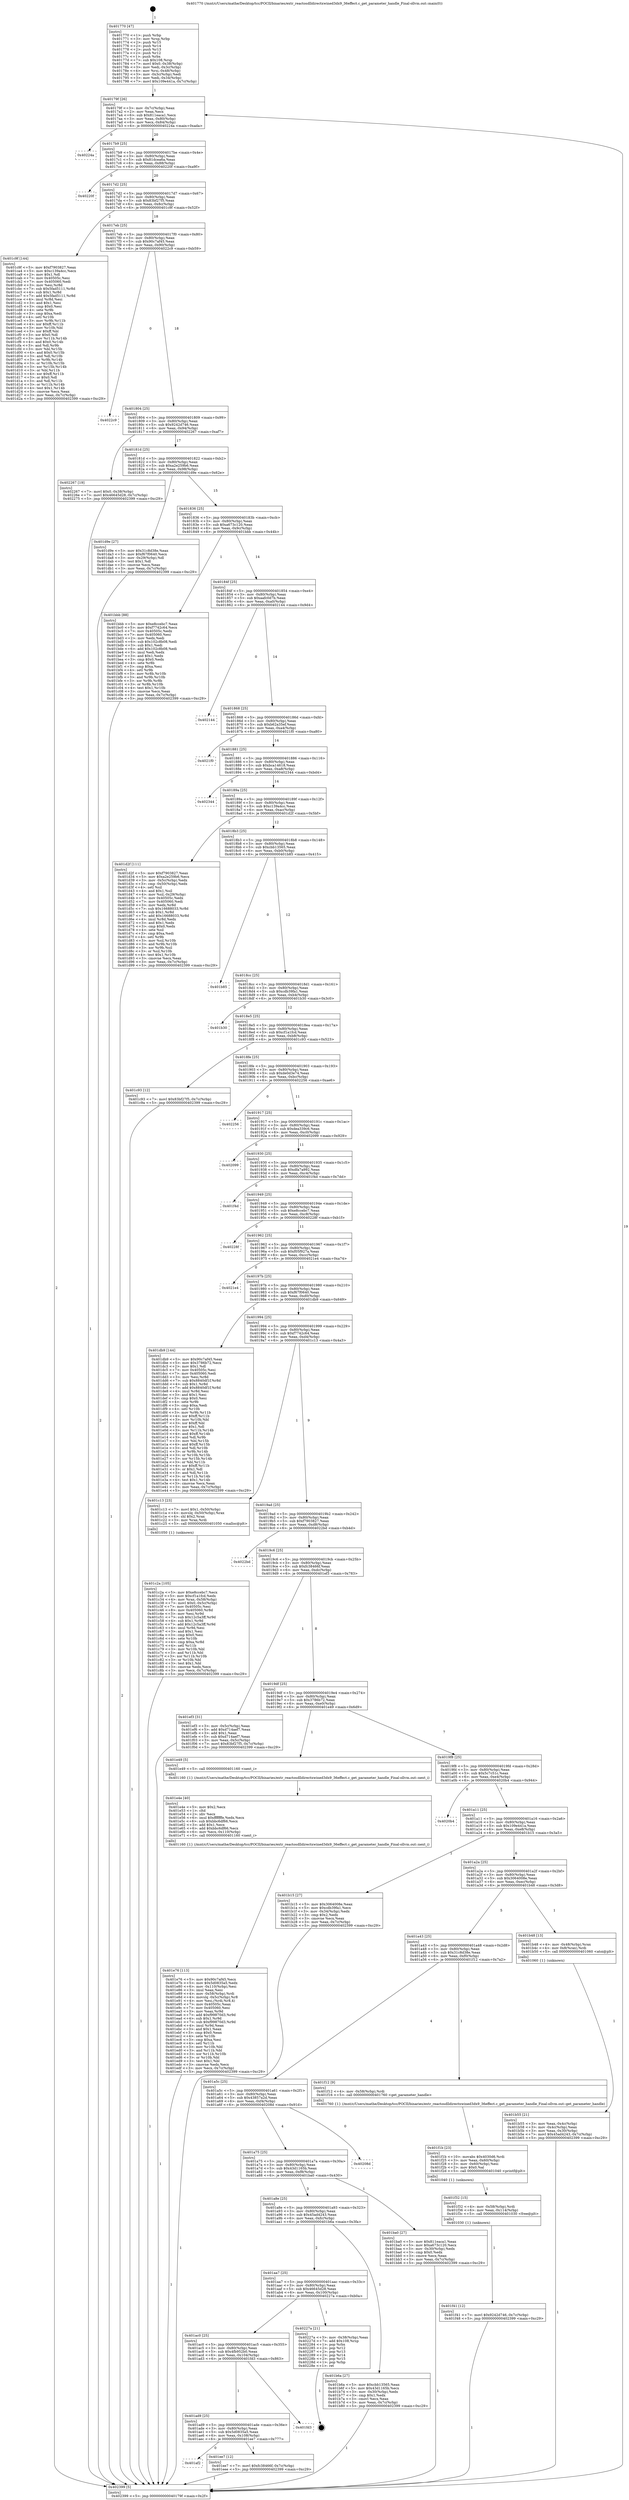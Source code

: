 digraph "0x401770" {
  label = "0x401770 (/mnt/c/Users/mathe/Desktop/tcc/POCII/binaries/extr_reactosdlldirectxwined3dx9_36effect.c_get_parameter_handle_Final-ollvm.out::main(0))"
  labelloc = "t"
  node[shape=record]

  Entry [label="",width=0.3,height=0.3,shape=circle,fillcolor=black,style=filled]
  "0x40179f" [label="{
     0x40179f [26]\l
     | [instrs]\l
     &nbsp;&nbsp;0x40179f \<+3\>: mov -0x7c(%rbp),%eax\l
     &nbsp;&nbsp;0x4017a2 \<+2\>: mov %eax,%ecx\l
     &nbsp;&nbsp;0x4017a4 \<+6\>: sub $0x811eaca1,%ecx\l
     &nbsp;&nbsp;0x4017aa \<+3\>: mov %eax,-0x80(%rbp)\l
     &nbsp;&nbsp;0x4017ad \<+6\>: mov %ecx,-0x84(%rbp)\l
     &nbsp;&nbsp;0x4017b3 \<+6\>: je 000000000040224a \<main+0xada\>\l
  }"]
  "0x40224a" [label="{
     0x40224a\l
  }", style=dashed]
  "0x4017b9" [label="{
     0x4017b9 [25]\l
     | [instrs]\l
     &nbsp;&nbsp;0x4017b9 \<+5\>: jmp 00000000004017be \<main+0x4e\>\l
     &nbsp;&nbsp;0x4017be \<+3\>: mov -0x80(%rbp),%eax\l
     &nbsp;&nbsp;0x4017c1 \<+5\>: sub $0x81dcea6a,%eax\l
     &nbsp;&nbsp;0x4017c6 \<+6\>: mov %eax,-0x88(%rbp)\l
     &nbsp;&nbsp;0x4017cc \<+6\>: je 000000000040220f \<main+0xa9f\>\l
  }"]
  Exit [label="",width=0.3,height=0.3,shape=circle,fillcolor=black,style=filled,peripheries=2]
  "0x40220f" [label="{
     0x40220f\l
  }", style=dashed]
  "0x4017d2" [label="{
     0x4017d2 [25]\l
     | [instrs]\l
     &nbsp;&nbsp;0x4017d2 \<+5\>: jmp 00000000004017d7 \<main+0x67\>\l
     &nbsp;&nbsp;0x4017d7 \<+3\>: mov -0x80(%rbp),%eax\l
     &nbsp;&nbsp;0x4017da \<+5\>: sub $0x83bf27f5,%eax\l
     &nbsp;&nbsp;0x4017df \<+6\>: mov %eax,-0x8c(%rbp)\l
     &nbsp;&nbsp;0x4017e5 \<+6\>: je 0000000000401c9f \<main+0x52f\>\l
  }"]
  "0x401f41" [label="{
     0x401f41 [12]\l
     | [instrs]\l
     &nbsp;&nbsp;0x401f41 \<+7\>: movl $0x9242d746,-0x7c(%rbp)\l
     &nbsp;&nbsp;0x401f48 \<+5\>: jmp 0000000000402399 \<main+0xc29\>\l
  }"]
  "0x401c9f" [label="{
     0x401c9f [144]\l
     | [instrs]\l
     &nbsp;&nbsp;0x401c9f \<+5\>: mov $0xf7903827,%eax\l
     &nbsp;&nbsp;0x401ca4 \<+5\>: mov $0xc139a4cc,%ecx\l
     &nbsp;&nbsp;0x401ca9 \<+2\>: mov $0x1,%dl\l
     &nbsp;&nbsp;0x401cab \<+7\>: mov 0x40505c,%esi\l
     &nbsp;&nbsp;0x401cb2 \<+7\>: mov 0x405060,%edi\l
     &nbsp;&nbsp;0x401cb9 \<+3\>: mov %esi,%r8d\l
     &nbsp;&nbsp;0x401cbc \<+7\>: sub $0x5fad5111,%r8d\l
     &nbsp;&nbsp;0x401cc3 \<+4\>: sub $0x1,%r8d\l
     &nbsp;&nbsp;0x401cc7 \<+7\>: add $0x5fad5111,%r8d\l
     &nbsp;&nbsp;0x401cce \<+4\>: imul %r8d,%esi\l
     &nbsp;&nbsp;0x401cd2 \<+3\>: and $0x1,%esi\l
     &nbsp;&nbsp;0x401cd5 \<+3\>: cmp $0x0,%esi\l
     &nbsp;&nbsp;0x401cd8 \<+4\>: sete %r9b\l
     &nbsp;&nbsp;0x401cdc \<+3\>: cmp $0xa,%edi\l
     &nbsp;&nbsp;0x401cdf \<+4\>: setl %r10b\l
     &nbsp;&nbsp;0x401ce3 \<+3\>: mov %r9b,%r11b\l
     &nbsp;&nbsp;0x401ce6 \<+4\>: xor $0xff,%r11b\l
     &nbsp;&nbsp;0x401cea \<+3\>: mov %r10b,%bl\l
     &nbsp;&nbsp;0x401ced \<+3\>: xor $0xff,%bl\l
     &nbsp;&nbsp;0x401cf0 \<+3\>: xor $0x0,%dl\l
     &nbsp;&nbsp;0x401cf3 \<+3\>: mov %r11b,%r14b\l
     &nbsp;&nbsp;0x401cf6 \<+4\>: and $0x0,%r14b\l
     &nbsp;&nbsp;0x401cfa \<+3\>: and %dl,%r9b\l
     &nbsp;&nbsp;0x401cfd \<+3\>: mov %bl,%r15b\l
     &nbsp;&nbsp;0x401d00 \<+4\>: and $0x0,%r15b\l
     &nbsp;&nbsp;0x401d04 \<+3\>: and %dl,%r10b\l
     &nbsp;&nbsp;0x401d07 \<+3\>: or %r9b,%r14b\l
     &nbsp;&nbsp;0x401d0a \<+3\>: or %r10b,%r15b\l
     &nbsp;&nbsp;0x401d0d \<+3\>: xor %r15b,%r14b\l
     &nbsp;&nbsp;0x401d10 \<+3\>: or %bl,%r11b\l
     &nbsp;&nbsp;0x401d13 \<+4\>: xor $0xff,%r11b\l
     &nbsp;&nbsp;0x401d17 \<+3\>: or $0x0,%dl\l
     &nbsp;&nbsp;0x401d1a \<+3\>: and %dl,%r11b\l
     &nbsp;&nbsp;0x401d1d \<+3\>: or %r11b,%r14b\l
     &nbsp;&nbsp;0x401d20 \<+4\>: test $0x1,%r14b\l
     &nbsp;&nbsp;0x401d24 \<+3\>: cmovne %ecx,%eax\l
     &nbsp;&nbsp;0x401d27 \<+3\>: mov %eax,-0x7c(%rbp)\l
     &nbsp;&nbsp;0x401d2a \<+5\>: jmp 0000000000402399 \<main+0xc29\>\l
  }"]
  "0x4017eb" [label="{
     0x4017eb [25]\l
     | [instrs]\l
     &nbsp;&nbsp;0x4017eb \<+5\>: jmp 00000000004017f0 \<main+0x80\>\l
     &nbsp;&nbsp;0x4017f0 \<+3\>: mov -0x80(%rbp),%eax\l
     &nbsp;&nbsp;0x4017f3 \<+5\>: sub $0x90c7af45,%eax\l
     &nbsp;&nbsp;0x4017f8 \<+6\>: mov %eax,-0x90(%rbp)\l
     &nbsp;&nbsp;0x4017fe \<+6\>: je 00000000004022c9 \<main+0xb59\>\l
  }"]
  "0x401f32" [label="{
     0x401f32 [15]\l
     | [instrs]\l
     &nbsp;&nbsp;0x401f32 \<+4\>: mov -0x58(%rbp),%rdi\l
     &nbsp;&nbsp;0x401f36 \<+6\>: mov %eax,-0x114(%rbp)\l
     &nbsp;&nbsp;0x401f3c \<+5\>: call 0000000000401030 \<free@plt\>\l
     | [calls]\l
     &nbsp;&nbsp;0x401030 \{1\} (unknown)\l
  }"]
  "0x4022c9" [label="{
     0x4022c9\l
  }", style=dashed]
  "0x401804" [label="{
     0x401804 [25]\l
     | [instrs]\l
     &nbsp;&nbsp;0x401804 \<+5\>: jmp 0000000000401809 \<main+0x99\>\l
     &nbsp;&nbsp;0x401809 \<+3\>: mov -0x80(%rbp),%eax\l
     &nbsp;&nbsp;0x40180c \<+5\>: sub $0x9242d746,%eax\l
     &nbsp;&nbsp;0x401811 \<+6\>: mov %eax,-0x94(%rbp)\l
     &nbsp;&nbsp;0x401817 \<+6\>: je 0000000000402267 \<main+0xaf7\>\l
  }"]
  "0x401f1b" [label="{
     0x401f1b [23]\l
     | [instrs]\l
     &nbsp;&nbsp;0x401f1b \<+10\>: movabs $0x4030d6,%rdi\l
     &nbsp;&nbsp;0x401f25 \<+3\>: mov %eax,-0x60(%rbp)\l
     &nbsp;&nbsp;0x401f28 \<+3\>: mov -0x60(%rbp),%esi\l
     &nbsp;&nbsp;0x401f2b \<+2\>: mov $0x0,%al\l
     &nbsp;&nbsp;0x401f2d \<+5\>: call 0000000000401040 \<printf@plt\>\l
     | [calls]\l
     &nbsp;&nbsp;0x401040 \{1\} (unknown)\l
  }"]
  "0x402267" [label="{
     0x402267 [19]\l
     | [instrs]\l
     &nbsp;&nbsp;0x402267 \<+7\>: movl $0x0,-0x38(%rbp)\l
     &nbsp;&nbsp;0x40226e \<+7\>: movl $0x46645d28,-0x7c(%rbp)\l
     &nbsp;&nbsp;0x402275 \<+5\>: jmp 0000000000402399 \<main+0xc29\>\l
  }"]
  "0x40181d" [label="{
     0x40181d [25]\l
     | [instrs]\l
     &nbsp;&nbsp;0x40181d \<+5\>: jmp 0000000000401822 \<main+0xb2\>\l
     &nbsp;&nbsp;0x401822 \<+3\>: mov -0x80(%rbp),%eax\l
     &nbsp;&nbsp;0x401825 \<+5\>: sub $0xa2e259b6,%eax\l
     &nbsp;&nbsp;0x40182a \<+6\>: mov %eax,-0x98(%rbp)\l
     &nbsp;&nbsp;0x401830 \<+6\>: je 0000000000401d9e \<main+0x62e\>\l
  }"]
  "0x401af2" [label="{
     0x401af2\l
  }", style=dashed]
  "0x401d9e" [label="{
     0x401d9e [27]\l
     | [instrs]\l
     &nbsp;&nbsp;0x401d9e \<+5\>: mov $0x31c8d38e,%eax\l
     &nbsp;&nbsp;0x401da3 \<+5\>: mov $0xf67f0640,%ecx\l
     &nbsp;&nbsp;0x401da8 \<+3\>: mov -0x29(%rbp),%dl\l
     &nbsp;&nbsp;0x401dab \<+3\>: test $0x1,%dl\l
     &nbsp;&nbsp;0x401dae \<+3\>: cmovne %ecx,%eax\l
     &nbsp;&nbsp;0x401db1 \<+3\>: mov %eax,-0x7c(%rbp)\l
     &nbsp;&nbsp;0x401db4 \<+5\>: jmp 0000000000402399 \<main+0xc29\>\l
  }"]
  "0x401836" [label="{
     0x401836 [25]\l
     | [instrs]\l
     &nbsp;&nbsp;0x401836 \<+5\>: jmp 000000000040183b \<main+0xcb\>\l
     &nbsp;&nbsp;0x40183b \<+3\>: mov -0x80(%rbp),%eax\l
     &nbsp;&nbsp;0x40183e \<+5\>: sub $0xa673c120,%eax\l
     &nbsp;&nbsp;0x401843 \<+6\>: mov %eax,-0x9c(%rbp)\l
     &nbsp;&nbsp;0x401849 \<+6\>: je 0000000000401bbb \<main+0x44b\>\l
  }"]
  "0x401ee7" [label="{
     0x401ee7 [12]\l
     | [instrs]\l
     &nbsp;&nbsp;0x401ee7 \<+7\>: movl $0xfc38466f,-0x7c(%rbp)\l
     &nbsp;&nbsp;0x401eee \<+5\>: jmp 0000000000402399 \<main+0xc29\>\l
  }"]
  "0x401bbb" [label="{
     0x401bbb [88]\l
     | [instrs]\l
     &nbsp;&nbsp;0x401bbb \<+5\>: mov $0xe8ccebc7,%eax\l
     &nbsp;&nbsp;0x401bc0 \<+5\>: mov $0xf7742c64,%ecx\l
     &nbsp;&nbsp;0x401bc5 \<+7\>: mov 0x40505c,%edx\l
     &nbsp;&nbsp;0x401bcc \<+7\>: mov 0x405060,%esi\l
     &nbsp;&nbsp;0x401bd3 \<+2\>: mov %edx,%edi\l
     &nbsp;&nbsp;0x401bd5 \<+6\>: sub $0x102c8b08,%edi\l
     &nbsp;&nbsp;0x401bdb \<+3\>: sub $0x1,%edi\l
     &nbsp;&nbsp;0x401bde \<+6\>: add $0x102c8b08,%edi\l
     &nbsp;&nbsp;0x401be4 \<+3\>: imul %edi,%edx\l
     &nbsp;&nbsp;0x401be7 \<+3\>: and $0x1,%edx\l
     &nbsp;&nbsp;0x401bea \<+3\>: cmp $0x0,%edx\l
     &nbsp;&nbsp;0x401bed \<+4\>: sete %r8b\l
     &nbsp;&nbsp;0x401bf1 \<+3\>: cmp $0xa,%esi\l
     &nbsp;&nbsp;0x401bf4 \<+4\>: setl %r9b\l
     &nbsp;&nbsp;0x401bf8 \<+3\>: mov %r8b,%r10b\l
     &nbsp;&nbsp;0x401bfb \<+3\>: and %r9b,%r10b\l
     &nbsp;&nbsp;0x401bfe \<+3\>: xor %r9b,%r8b\l
     &nbsp;&nbsp;0x401c01 \<+3\>: or %r8b,%r10b\l
     &nbsp;&nbsp;0x401c04 \<+4\>: test $0x1,%r10b\l
     &nbsp;&nbsp;0x401c08 \<+3\>: cmovne %ecx,%eax\l
     &nbsp;&nbsp;0x401c0b \<+3\>: mov %eax,-0x7c(%rbp)\l
     &nbsp;&nbsp;0x401c0e \<+5\>: jmp 0000000000402399 \<main+0xc29\>\l
  }"]
  "0x40184f" [label="{
     0x40184f [25]\l
     | [instrs]\l
     &nbsp;&nbsp;0x40184f \<+5\>: jmp 0000000000401854 \<main+0xe4\>\l
     &nbsp;&nbsp;0x401854 \<+3\>: mov -0x80(%rbp),%eax\l
     &nbsp;&nbsp;0x401857 \<+5\>: sub $0xaafc0d7b,%eax\l
     &nbsp;&nbsp;0x40185c \<+6\>: mov %eax,-0xa0(%rbp)\l
     &nbsp;&nbsp;0x401862 \<+6\>: je 0000000000402144 \<main+0x9d4\>\l
  }"]
  "0x401ad9" [label="{
     0x401ad9 [25]\l
     | [instrs]\l
     &nbsp;&nbsp;0x401ad9 \<+5\>: jmp 0000000000401ade \<main+0x36e\>\l
     &nbsp;&nbsp;0x401ade \<+3\>: mov -0x80(%rbp),%eax\l
     &nbsp;&nbsp;0x401ae1 \<+5\>: sub $0x5d0835a5,%eax\l
     &nbsp;&nbsp;0x401ae6 \<+6\>: mov %eax,-0x108(%rbp)\l
     &nbsp;&nbsp;0x401aec \<+6\>: je 0000000000401ee7 \<main+0x777\>\l
  }"]
  "0x402144" [label="{
     0x402144\l
  }", style=dashed]
  "0x401868" [label="{
     0x401868 [25]\l
     | [instrs]\l
     &nbsp;&nbsp;0x401868 \<+5\>: jmp 000000000040186d \<main+0xfd\>\l
     &nbsp;&nbsp;0x40186d \<+3\>: mov -0x80(%rbp),%eax\l
     &nbsp;&nbsp;0x401870 \<+5\>: sub $0xb62a35ef,%eax\l
     &nbsp;&nbsp;0x401875 \<+6\>: mov %eax,-0xa4(%rbp)\l
     &nbsp;&nbsp;0x40187b \<+6\>: je 00000000004021f0 \<main+0xa80\>\l
  }"]
  "0x401fd3" [label="{
     0x401fd3\l
  }", style=dashed]
  "0x4021f0" [label="{
     0x4021f0\l
  }", style=dashed]
  "0x401881" [label="{
     0x401881 [25]\l
     | [instrs]\l
     &nbsp;&nbsp;0x401881 \<+5\>: jmp 0000000000401886 \<main+0x116\>\l
     &nbsp;&nbsp;0x401886 \<+3\>: mov -0x80(%rbp),%eax\l
     &nbsp;&nbsp;0x401889 \<+5\>: sub $0xbca14618,%eax\l
     &nbsp;&nbsp;0x40188e \<+6\>: mov %eax,-0xa8(%rbp)\l
     &nbsp;&nbsp;0x401894 \<+6\>: je 0000000000402344 \<main+0xbd4\>\l
  }"]
  "0x401ac0" [label="{
     0x401ac0 [25]\l
     | [instrs]\l
     &nbsp;&nbsp;0x401ac0 \<+5\>: jmp 0000000000401ac5 \<main+0x355\>\l
     &nbsp;&nbsp;0x401ac5 \<+3\>: mov -0x80(%rbp),%eax\l
     &nbsp;&nbsp;0x401ac8 \<+5\>: sub $0x4fb952b0,%eax\l
     &nbsp;&nbsp;0x401acd \<+6\>: mov %eax,-0x104(%rbp)\l
     &nbsp;&nbsp;0x401ad3 \<+6\>: je 0000000000401fd3 \<main+0x863\>\l
  }"]
  "0x402344" [label="{
     0x402344\l
  }", style=dashed]
  "0x40189a" [label="{
     0x40189a [25]\l
     | [instrs]\l
     &nbsp;&nbsp;0x40189a \<+5\>: jmp 000000000040189f \<main+0x12f\>\l
     &nbsp;&nbsp;0x40189f \<+3\>: mov -0x80(%rbp),%eax\l
     &nbsp;&nbsp;0x4018a2 \<+5\>: sub $0xc139a4cc,%eax\l
     &nbsp;&nbsp;0x4018a7 \<+6\>: mov %eax,-0xac(%rbp)\l
     &nbsp;&nbsp;0x4018ad \<+6\>: je 0000000000401d2f \<main+0x5bf\>\l
  }"]
  "0x40227a" [label="{
     0x40227a [21]\l
     | [instrs]\l
     &nbsp;&nbsp;0x40227a \<+3\>: mov -0x38(%rbp),%eax\l
     &nbsp;&nbsp;0x40227d \<+7\>: add $0x108,%rsp\l
     &nbsp;&nbsp;0x402284 \<+1\>: pop %rbx\l
     &nbsp;&nbsp;0x402285 \<+2\>: pop %r12\l
     &nbsp;&nbsp;0x402287 \<+2\>: pop %r13\l
     &nbsp;&nbsp;0x402289 \<+2\>: pop %r14\l
     &nbsp;&nbsp;0x40228b \<+2\>: pop %r15\l
     &nbsp;&nbsp;0x40228d \<+1\>: pop %rbp\l
     &nbsp;&nbsp;0x40228e \<+1\>: ret\l
  }"]
  "0x401d2f" [label="{
     0x401d2f [111]\l
     | [instrs]\l
     &nbsp;&nbsp;0x401d2f \<+5\>: mov $0xf7903827,%eax\l
     &nbsp;&nbsp;0x401d34 \<+5\>: mov $0xa2e259b6,%ecx\l
     &nbsp;&nbsp;0x401d39 \<+3\>: mov -0x5c(%rbp),%edx\l
     &nbsp;&nbsp;0x401d3c \<+3\>: cmp -0x50(%rbp),%edx\l
     &nbsp;&nbsp;0x401d3f \<+4\>: setl %sil\l
     &nbsp;&nbsp;0x401d43 \<+4\>: and $0x1,%sil\l
     &nbsp;&nbsp;0x401d47 \<+4\>: mov %sil,-0x29(%rbp)\l
     &nbsp;&nbsp;0x401d4b \<+7\>: mov 0x40505c,%edx\l
     &nbsp;&nbsp;0x401d52 \<+7\>: mov 0x405060,%edi\l
     &nbsp;&nbsp;0x401d59 \<+3\>: mov %edx,%r8d\l
     &nbsp;&nbsp;0x401d5c \<+7\>: sub $0x16688033,%r8d\l
     &nbsp;&nbsp;0x401d63 \<+4\>: sub $0x1,%r8d\l
     &nbsp;&nbsp;0x401d67 \<+7\>: add $0x16688033,%r8d\l
     &nbsp;&nbsp;0x401d6e \<+4\>: imul %r8d,%edx\l
     &nbsp;&nbsp;0x401d72 \<+3\>: and $0x1,%edx\l
     &nbsp;&nbsp;0x401d75 \<+3\>: cmp $0x0,%edx\l
     &nbsp;&nbsp;0x401d78 \<+4\>: sete %sil\l
     &nbsp;&nbsp;0x401d7c \<+3\>: cmp $0xa,%edi\l
     &nbsp;&nbsp;0x401d7f \<+4\>: setl %r9b\l
     &nbsp;&nbsp;0x401d83 \<+3\>: mov %sil,%r10b\l
     &nbsp;&nbsp;0x401d86 \<+3\>: and %r9b,%r10b\l
     &nbsp;&nbsp;0x401d89 \<+3\>: xor %r9b,%sil\l
     &nbsp;&nbsp;0x401d8c \<+3\>: or %sil,%r10b\l
     &nbsp;&nbsp;0x401d8f \<+4\>: test $0x1,%r10b\l
     &nbsp;&nbsp;0x401d93 \<+3\>: cmovne %ecx,%eax\l
     &nbsp;&nbsp;0x401d96 \<+3\>: mov %eax,-0x7c(%rbp)\l
     &nbsp;&nbsp;0x401d99 \<+5\>: jmp 0000000000402399 \<main+0xc29\>\l
  }"]
  "0x4018b3" [label="{
     0x4018b3 [25]\l
     | [instrs]\l
     &nbsp;&nbsp;0x4018b3 \<+5\>: jmp 00000000004018b8 \<main+0x148\>\l
     &nbsp;&nbsp;0x4018b8 \<+3\>: mov -0x80(%rbp),%eax\l
     &nbsp;&nbsp;0x4018bb \<+5\>: sub $0xcbb13565,%eax\l
     &nbsp;&nbsp;0x4018c0 \<+6\>: mov %eax,-0xb0(%rbp)\l
     &nbsp;&nbsp;0x4018c6 \<+6\>: je 0000000000401b85 \<main+0x415\>\l
  }"]
  "0x401e76" [label="{
     0x401e76 [113]\l
     | [instrs]\l
     &nbsp;&nbsp;0x401e76 \<+5\>: mov $0x90c7af45,%ecx\l
     &nbsp;&nbsp;0x401e7b \<+5\>: mov $0x5d0835a5,%edx\l
     &nbsp;&nbsp;0x401e80 \<+6\>: mov -0x110(%rbp),%esi\l
     &nbsp;&nbsp;0x401e86 \<+3\>: imul %eax,%esi\l
     &nbsp;&nbsp;0x401e89 \<+4\>: mov -0x58(%rbp),%rdi\l
     &nbsp;&nbsp;0x401e8d \<+4\>: movslq -0x5c(%rbp),%r8\l
     &nbsp;&nbsp;0x401e91 \<+4\>: mov %esi,(%rdi,%r8,4)\l
     &nbsp;&nbsp;0x401e95 \<+7\>: mov 0x40505c,%eax\l
     &nbsp;&nbsp;0x401e9c \<+7\>: mov 0x405060,%esi\l
     &nbsp;&nbsp;0x401ea3 \<+3\>: mov %eax,%r9d\l
     &nbsp;&nbsp;0x401ea6 \<+7\>: add $0xf99870d3,%r9d\l
     &nbsp;&nbsp;0x401ead \<+4\>: sub $0x1,%r9d\l
     &nbsp;&nbsp;0x401eb1 \<+7\>: sub $0xf99870d3,%r9d\l
     &nbsp;&nbsp;0x401eb8 \<+4\>: imul %r9d,%eax\l
     &nbsp;&nbsp;0x401ebc \<+3\>: and $0x1,%eax\l
     &nbsp;&nbsp;0x401ebf \<+3\>: cmp $0x0,%eax\l
     &nbsp;&nbsp;0x401ec2 \<+4\>: sete %r10b\l
     &nbsp;&nbsp;0x401ec6 \<+3\>: cmp $0xa,%esi\l
     &nbsp;&nbsp;0x401ec9 \<+4\>: setl %r11b\l
     &nbsp;&nbsp;0x401ecd \<+3\>: mov %r10b,%bl\l
     &nbsp;&nbsp;0x401ed0 \<+3\>: and %r11b,%bl\l
     &nbsp;&nbsp;0x401ed3 \<+3\>: xor %r11b,%r10b\l
     &nbsp;&nbsp;0x401ed6 \<+3\>: or %r10b,%bl\l
     &nbsp;&nbsp;0x401ed9 \<+3\>: test $0x1,%bl\l
     &nbsp;&nbsp;0x401edc \<+3\>: cmovne %edx,%ecx\l
     &nbsp;&nbsp;0x401edf \<+3\>: mov %ecx,-0x7c(%rbp)\l
     &nbsp;&nbsp;0x401ee2 \<+5\>: jmp 0000000000402399 \<main+0xc29\>\l
  }"]
  "0x401b85" [label="{
     0x401b85\l
  }", style=dashed]
  "0x4018cc" [label="{
     0x4018cc [25]\l
     | [instrs]\l
     &nbsp;&nbsp;0x4018cc \<+5\>: jmp 00000000004018d1 \<main+0x161\>\l
     &nbsp;&nbsp;0x4018d1 \<+3\>: mov -0x80(%rbp),%eax\l
     &nbsp;&nbsp;0x4018d4 \<+5\>: sub $0xcdb39fa1,%eax\l
     &nbsp;&nbsp;0x4018d9 \<+6\>: mov %eax,-0xb4(%rbp)\l
     &nbsp;&nbsp;0x4018df \<+6\>: je 0000000000401b30 \<main+0x3c0\>\l
  }"]
  "0x401e4e" [label="{
     0x401e4e [40]\l
     | [instrs]\l
     &nbsp;&nbsp;0x401e4e \<+5\>: mov $0x2,%ecx\l
     &nbsp;&nbsp;0x401e53 \<+1\>: cltd\l
     &nbsp;&nbsp;0x401e54 \<+2\>: idiv %ecx\l
     &nbsp;&nbsp;0x401e56 \<+6\>: imul $0xfffffffe,%edx,%ecx\l
     &nbsp;&nbsp;0x401e5c \<+6\>: sub $0xbbc6df66,%ecx\l
     &nbsp;&nbsp;0x401e62 \<+3\>: add $0x1,%ecx\l
     &nbsp;&nbsp;0x401e65 \<+6\>: add $0xbbc6df66,%ecx\l
     &nbsp;&nbsp;0x401e6b \<+6\>: mov %ecx,-0x110(%rbp)\l
     &nbsp;&nbsp;0x401e71 \<+5\>: call 0000000000401160 \<next_i\>\l
     | [calls]\l
     &nbsp;&nbsp;0x401160 \{1\} (/mnt/c/Users/mathe/Desktop/tcc/POCII/binaries/extr_reactosdlldirectxwined3dx9_36effect.c_get_parameter_handle_Final-ollvm.out::next_i)\l
  }"]
  "0x401b30" [label="{
     0x401b30\l
  }", style=dashed]
  "0x4018e5" [label="{
     0x4018e5 [25]\l
     | [instrs]\l
     &nbsp;&nbsp;0x4018e5 \<+5\>: jmp 00000000004018ea \<main+0x17a\>\l
     &nbsp;&nbsp;0x4018ea \<+3\>: mov -0x80(%rbp),%eax\l
     &nbsp;&nbsp;0x4018ed \<+5\>: sub $0xcf1a1fcd,%eax\l
     &nbsp;&nbsp;0x4018f2 \<+6\>: mov %eax,-0xb8(%rbp)\l
     &nbsp;&nbsp;0x4018f8 \<+6\>: je 0000000000401c93 \<main+0x523\>\l
  }"]
  "0x401c2a" [label="{
     0x401c2a [105]\l
     | [instrs]\l
     &nbsp;&nbsp;0x401c2a \<+5\>: mov $0xe8ccebc7,%ecx\l
     &nbsp;&nbsp;0x401c2f \<+5\>: mov $0xcf1a1fcd,%edx\l
     &nbsp;&nbsp;0x401c34 \<+4\>: mov %rax,-0x58(%rbp)\l
     &nbsp;&nbsp;0x401c38 \<+7\>: movl $0x0,-0x5c(%rbp)\l
     &nbsp;&nbsp;0x401c3f \<+7\>: mov 0x40505c,%esi\l
     &nbsp;&nbsp;0x401c46 \<+8\>: mov 0x405060,%r8d\l
     &nbsp;&nbsp;0x401c4e \<+3\>: mov %esi,%r9d\l
     &nbsp;&nbsp;0x401c51 \<+7\>: sub $0x12c5a3ff,%r9d\l
     &nbsp;&nbsp;0x401c58 \<+4\>: sub $0x1,%r9d\l
     &nbsp;&nbsp;0x401c5c \<+7\>: add $0x12c5a3ff,%r9d\l
     &nbsp;&nbsp;0x401c63 \<+4\>: imul %r9d,%esi\l
     &nbsp;&nbsp;0x401c67 \<+3\>: and $0x1,%esi\l
     &nbsp;&nbsp;0x401c6a \<+3\>: cmp $0x0,%esi\l
     &nbsp;&nbsp;0x401c6d \<+4\>: sete %r10b\l
     &nbsp;&nbsp;0x401c71 \<+4\>: cmp $0xa,%r8d\l
     &nbsp;&nbsp;0x401c75 \<+4\>: setl %r11b\l
     &nbsp;&nbsp;0x401c79 \<+3\>: mov %r10b,%bl\l
     &nbsp;&nbsp;0x401c7c \<+3\>: and %r11b,%bl\l
     &nbsp;&nbsp;0x401c7f \<+3\>: xor %r11b,%r10b\l
     &nbsp;&nbsp;0x401c82 \<+3\>: or %r10b,%bl\l
     &nbsp;&nbsp;0x401c85 \<+3\>: test $0x1,%bl\l
     &nbsp;&nbsp;0x401c88 \<+3\>: cmovne %edx,%ecx\l
     &nbsp;&nbsp;0x401c8b \<+3\>: mov %ecx,-0x7c(%rbp)\l
     &nbsp;&nbsp;0x401c8e \<+5\>: jmp 0000000000402399 \<main+0xc29\>\l
  }"]
  "0x401c93" [label="{
     0x401c93 [12]\l
     | [instrs]\l
     &nbsp;&nbsp;0x401c93 \<+7\>: movl $0x83bf27f5,-0x7c(%rbp)\l
     &nbsp;&nbsp;0x401c9a \<+5\>: jmp 0000000000402399 \<main+0xc29\>\l
  }"]
  "0x4018fe" [label="{
     0x4018fe [25]\l
     | [instrs]\l
     &nbsp;&nbsp;0x4018fe \<+5\>: jmp 0000000000401903 \<main+0x193\>\l
     &nbsp;&nbsp;0x401903 \<+3\>: mov -0x80(%rbp),%eax\l
     &nbsp;&nbsp;0x401906 \<+5\>: sub $0xde0d3e74,%eax\l
     &nbsp;&nbsp;0x40190b \<+6\>: mov %eax,-0xbc(%rbp)\l
     &nbsp;&nbsp;0x401911 \<+6\>: je 0000000000402256 \<main+0xae6\>\l
  }"]
  "0x401aa7" [label="{
     0x401aa7 [25]\l
     | [instrs]\l
     &nbsp;&nbsp;0x401aa7 \<+5\>: jmp 0000000000401aac \<main+0x33c\>\l
     &nbsp;&nbsp;0x401aac \<+3\>: mov -0x80(%rbp),%eax\l
     &nbsp;&nbsp;0x401aaf \<+5\>: sub $0x46645d28,%eax\l
     &nbsp;&nbsp;0x401ab4 \<+6\>: mov %eax,-0x100(%rbp)\l
     &nbsp;&nbsp;0x401aba \<+6\>: je 000000000040227a \<main+0xb0a\>\l
  }"]
  "0x402256" [label="{
     0x402256\l
  }", style=dashed]
  "0x401917" [label="{
     0x401917 [25]\l
     | [instrs]\l
     &nbsp;&nbsp;0x401917 \<+5\>: jmp 000000000040191c \<main+0x1ac\>\l
     &nbsp;&nbsp;0x40191c \<+3\>: mov -0x80(%rbp),%eax\l
     &nbsp;&nbsp;0x40191f \<+5\>: sub $0xdea339c6,%eax\l
     &nbsp;&nbsp;0x401924 \<+6\>: mov %eax,-0xc0(%rbp)\l
     &nbsp;&nbsp;0x40192a \<+6\>: je 0000000000402099 \<main+0x929\>\l
  }"]
  "0x401b6a" [label="{
     0x401b6a [27]\l
     | [instrs]\l
     &nbsp;&nbsp;0x401b6a \<+5\>: mov $0xcbb13565,%eax\l
     &nbsp;&nbsp;0x401b6f \<+5\>: mov $0x43d1165b,%ecx\l
     &nbsp;&nbsp;0x401b74 \<+3\>: mov -0x30(%rbp),%edx\l
     &nbsp;&nbsp;0x401b77 \<+3\>: cmp $0x1,%edx\l
     &nbsp;&nbsp;0x401b7a \<+3\>: cmovl %ecx,%eax\l
     &nbsp;&nbsp;0x401b7d \<+3\>: mov %eax,-0x7c(%rbp)\l
     &nbsp;&nbsp;0x401b80 \<+5\>: jmp 0000000000402399 \<main+0xc29\>\l
  }"]
  "0x402099" [label="{
     0x402099\l
  }", style=dashed]
  "0x401930" [label="{
     0x401930 [25]\l
     | [instrs]\l
     &nbsp;&nbsp;0x401930 \<+5\>: jmp 0000000000401935 \<main+0x1c5\>\l
     &nbsp;&nbsp;0x401935 \<+3\>: mov -0x80(%rbp),%eax\l
     &nbsp;&nbsp;0x401938 \<+5\>: sub $0xdfa7a992,%eax\l
     &nbsp;&nbsp;0x40193d \<+6\>: mov %eax,-0xc4(%rbp)\l
     &nbsp;&nbsp;0x401943 \<+6\>: je 0000000000401f4d \<main+0x7dd\>\l
  }"]
  "0x401a8e" [label="{
     0x401a8e [25]\l
     | [instrs]\l
     &nbsp;&nbsp;0x401a8e \<+5\>: jmp 0000000000401a93 \<main+0x323\>\l
     &nbsp;&nbsp;0x401a93 \<+3\>: mov -0x80(%rbp),%eax\l
     &nbsp;&nbsp;0x401a96 \<+5\>: sub $0x45ad4243,%eax\l
     &nbsp;&nbsp;0x401a9b \<+6\>: mov %eax,-0xfc(%rbp)\l
     &nbsp;&nbsp;0x401aa1 \<+6\>: je 0000000000401b6a \<main+0x3fa\>\l
  }"]
  "0x401f4d" [label="{
     0x401f4d\l
  }", style=dashed]
  "0x401949" [label="{
     0x401949 [25]\l
     | [instrs]\l
     &nbsp;&nbsp;0x401949 \<+5\>: jmp 000000000040194e \<main+0x1de\>\l
     &nbsp;&nbsp;0x40194e \<+3\>: mov -0x80(%rbp),%eax\l
     &nbsp;&nbsp;0x401951 \<+5\>: sub $0xe8ccebc7,%eax\l
     &nbsp;&nbsp;0x401956 \<+6\>: mov %eax,-0xc8(%rbp)\l
     &nbsp;&nbsp;0x40195c \<+6\>: je 000000000040228f \<main+0xb1f\>\l
  }"]
  "0x401ba0" [label="{
     0x401ba0 [27]\l
     | [instrs]\l
     &nbsp;&nbsp;0x401ba0 \<+5\>: mov $0x811eaca1,%eax\l
     &nbsp;&nbsp;0x401ba5 \<+5\>: mov $0xa673c120,%ecx\l
     &nbsp;&nbsp;0x401baa \<+3\>: mov -0x30(%rbp),%edx\l
     &nbsp;&nbsp;0x401bad \<+3\>: cmp $0x0,%edx\l
     &nbsp;&nbsp;0x401bb0 \<+3\>: cmove %ecx,%eax\l
     &nbsp;&nbsp;0x401bb3 \<+3\>: mov %eax,-0x7c(%rbp)\l
     &nbsp;&nbsp;0x401bb6 \<+5\>: jmp 0000000000402399 \<main+0xc29\>\l
  }"]
  "0x40228f" [label="{
     0x40228f\l
  }", style=dashed]
  "0x401962" [label="{
     0x401962 [25]\l
     | [instrs]\l
     &nbsp;&nbsp;0x401962 \<+5\>: jmp 0000000000401967 \<main+0x1f7\>\l
     &nbsp;&nbsp;0x401967 \<+3\>: mov -0x80(%rbp),%eax\l
     &nbsp;&nbsp;0x40196a \<+5\>: sub $0xf05f927a,%eax\l
     &nbsp;&nbsp;0x40196f \<+6\>: mov %eax,-0xcc(%rbp)\l
     &nbsp;&nbsp;0x401975 \<+6\>: je 00000000004021e4 \<main+0xa74\>\l
  }"]
  "0x401a75" [label="{
     0x401a75 [25]\l
     | [instrs]\l
     &nbsp;&nbsp;0x401a75 \<+5\>: jmp 0000000000401a7a \<main+0x30a\>\l
     &nbsp;&nbsp;0x401a7a \<+3\>: mov -0x80(%rbp),%eax\l
     &nbsp;&nbsp;0x401a7d \<+5\>: sub $0x43d1165b,%eax\l
     &nbsp;&nbsp;0x401a82 \<+6\>: mov %eax,-0xf8(%rbp)\l
     &nbsp;&nbsp;0x401a88 \<+6\>: je 0000000000401ba0 \<main+0x430\>\l
  }"]
  "0x4021e4" [label="{
     0x4021e4\l
  }", style=dashed]
  "0x40197b" [label="{
     0x40197b [25]\l
     | [instrs]\l
     &nbsp;&nbsp;0x40197b \<+5\>: jmp 0000000000401980 \<main+0x210\>\l
     &nbsp;&nbsp;0x401980 \<+3\>: mov -0x80(%rbp),%eax\l
     &nbsp;&nbsp;0x401983 \<+5\>: sub $0xf67f0640,%eax\l
     &nbsp;&nbsp;0x401988 \<+6\>: mov %eax,-0xd0(%rbp)\l
     &nbsp;&nbsp;0x40198e \<+6\>: je 0000000000401db9 \<main+0x649\>\l
  }"]
  "0x40208d" [label="{
     0x40208d\l
  }", style=dashed]
  "0x401db9" [label="{
     0x401db9 [144]\l
     | [instrs]\l
     &nbsp;&nbsp;0x401db9 \<+5\>: mov $0x90c7af45,%eax\l
     &nbsp;&nbsp;0x401dbe \<+5\>: mov $0x3786b72,%ecx\l
     &nbsp;&nbsp;0x401dc3 \<+2\>: mov $0x1,%dl\l
     &nbsp;&nbsp;0x401dc5 \<+7\>: mov 0x40505c,%esi\l
     &nbsp;&nbsp;0x401dcc \<+7\>: mov 0x405060,%edi\l
     &nbsp;&nbsp;0x401dd3 \<+3\>: mov %esi,%r8d\l
     &nbsp;&nbsp;0x401dd6 \<+7\>: sub $0x8840df1f,%r8d\l
     &nbsp;&nbsp;0x401ddd \<+4\>: sub $0x1,%r8d\l
     &nbsp;&nbsp;0x401de1 \<+7\>: add $0x8840df1f,%r8d\l
     &nbsp;&nbsp;0x401de8 \<+4\>: imul %r8d,%esi\l
     &nbsp;&nbsp;0x401dec \<+3\>: and $0x1,%esi\l
     &nbsp;&nbsp;0x401def \<+3\>: cmp $0x0,%esi\l
     &nbsp;&nbsp;0x401df2 \<+4\>: sete %r9b\l
     &nbsp;&nbsp;0x401df6 \<+3\>: cmp $0xa,%edi\l
     &nbsp;&nbsp;0x401df9 \<+4\>: setl %r10b\l
     &nbsp;&nbsp;0x401dfd \<+3\>: mov %r9b,%r11b\l
     &nbsp;&nbsp;0x401e00 \<+4\>: xor $0xff,%r11b\l
     &nbsp;&nbsp;0x401e04 \<+3\>: mov %r10b,%bl\l
     &nbsp;&nbsp;0x401e07 \<+3\>: xor $0xff,%bl\l
     &nbsp;&nbsp;0x401e0a \<+3\>: xor $0x1,%dl\l
     &nbsp;&nbsp;0x401e0d \<+3\>: mov %r11b,%r14b\l
     &nbsp;&nbsp;0x401e10 \<+4\>: and $0xff,%r14b\l
     &nbsp;&nbsp;0x401e14 \<+3\>: and %dl,%r9b\l
     &nbsp;&nbsp;0x401e17 \<+3\>: mov %bl,%r15b\l
     &nbsp;&nbsp;0x401e1a \<+4\>: and $0xff,%r15b\l
     &nbsp;&nbsp;0x401e1e \<+3\>: and %dl,%r10b\l
     &nbsp;&nbsp;0x401e21 \<+3\>: or %r9b,%r14b\l
     &nbsp;&nbsp;0x401e24 \<+3\>: or %r10b,%r15b\l
     &nbsp;&nbsp;0x401e27 \<+3\>: xor %r15b,%r14b\l
     &nbsp;&nbsp;0x401e2a \<+3\>: or %bl,%r11b\l
     &nbsp;&nbsp;0x401e2d \<+4\>: xor $0xff,%r11b\l
     &nbsp;&nbsp;0x401e31 \<+3\>: or $0x1,%dl\l
     &nbsp;&nbsp;0x401e34 \<+3\>: and %dl,%r11b\l
     &nbsp;&nbsp;0x401e37 \<+3\>: or %r11b,%r14b\l
     &nbsp;&nbsp;0x401e3a \<+4\>: test $0x1,%r14b\l
     &nbsp;&nbsp;0x401e3e \<+3\>: cmovne %ecx,%eax\l
     &nbsp;&nbsp;0x401e41 \<+3\>: mov %eax,-0x7c(%rbp)\l
     &nbsp;&nbsp;0x401e44 \<+5\>: jmp 0000000000402399 \<main+0xc29\>\l
  }"]
  "0x401994" [label="{
     0x401994 [25]\l
     | [instrs]\l
     &nbsp;&nbsp;0x401994 \<+5\>: jmp 0000000000401999 \<main+0x229\>\l
     &nbsp;&nbsp;0x401999 \<+3\>: mov -0x80(%rbp),%eax\l
     &nbsp;&nbsp;0x40199c \<+5\>: sub $0xf7742c64,%eax\l
     &nbsp;&nbsp;0x4019a1 \<+6\>: mov %eax,-0xd4(%rbp)\l
     &nbsp;&nbsp;0x4019a7 \<+6\>: je 0000000000401c13 \<main+0x4a3\>\l
  }"]
  "0x401a5c" [label="{
     0x401a5c [25]\l
     | [instrs]\l
     &nbsp;&nbsp;0x401a5c \<+5\>: jmp 0000000000401a61 \<main+0x2f1\>\l
     &nbsp;&nbsp;0x401a61 \<+3\>: mov -0x80(%rbp),%eax\l
     &nbsp;&nbsp;0x401a64 \<+5\>: sub $0x43857a2d,%eax\l
     &nbsp;&nbsp;0x401a69 \<+6\>: mov %eax,-0xf4(%rbp)\l
     &nbsp;&nbsp;0x401a6f \<+6\>: je 000000000040208d \<main+0x91d\>\l
  }"]
  "0x401c13" [label="{
     0x401c13 [23]\l
     | [instrs]\l
     &nbsp;&nbsp;0x401c13 \<+7\>: movl $0x1,-0x50(%rbp)\l
     &nbsp;&nbsp;0x401c1a \<+4\>: movslq -0x50(%rbp),%rax\l
     &nbsp;&nbsp;0x401c1e \<+4\>: shl $0x2,%rax\l
     &nbsp;&nbsp;0x401c22 \<+3\>: mov %rax,%rdi\l
     &nbsp;&nbsp;0x401c25 \<+5\>: call 0000000000401050 \<malloc@plt\>\l
     | [calls]\l
     &nbsp;&nbsp;0x401050 \{1\} (unknown)\l
  }"]
  "0x4019ad" [label="{
     0x4019ad [25]\l
     | [instrs]\l
     &nbsp;&nbsp;0x4019ad \<+5\>: jmp 00000000004019b2 \<main+0x242\>\l
     &nbsp;&nbsp;0x4019b2 \<+3\>: mov -0x80(%rbp),%eax\l
     &nbsp;&nbsp;0x4019b5 \<+5\>: sub $0xf7903827,%eax\l
     &nbsp;&nbsp;0x4019ba \<+6\>: mov %eax,-0xd8(%rbp)\l
     &nbsp;&nbsp;0x4019c0 \<+6\>: je 00000000004022bd \<main+0xb4d\>\l
  }"]
  "0x401f12" [label="{
     0x401f12 [9]\l
     | [instrs]\l
     &nbsp;&nbsp;0x401f12 \<+4\>: mov -0x58(%rbp),%rdi\l
     &nbsp;&nbsp;0x401f16 \<+5\>: call 0000000000401760 \<get_parameter_handle\>\l
     | [calls]\l
     &nbsp;&nbsp;0x401760 \{1\} (/mnt/c/Users/mathe/Desktop/tcc/POCII/binaries/extr_reactosdlldirectxwined3dx9_36effect.c_get_parameter_handle_Final-ollvm.out::get_parameter_handle)\l
  }"]
  "0x4022bd" [label="{
     0x4022bd\l
  }", style=dashed]
  "0x4019c6" [label="{
     0x4019c6 [25]\l
     | [instrs]\l
     &nbsp;&nbsp;0x4019c6 \<+5\>: jmp 00000000004019cb \<main+0x25b\>\l
     &nbsp;&nbsp;0x4019cb \<+3\>: mov -0x80(%rbp),%eax\l
     &nbsp;&nbsp;0x4019ce \<+5\>: sub $0xfc38466f,%eax\l
     &nbsp;&nbsp;0x4019d3 \<+6\>: mov %eax,-0xdc(%rbp)\l
     &nbsp;&nbsp;0x4019d9 \<+6\>: je 0000000000401ef3 \<main+0x783\>\l
  }"]
  "0x401b55" [label="{
     0x401b55 [21]\l
     | [instrs]\l
     &nbsp;&nbsp;0x401b55 \<+3\>: mov %eax,-0x4c(%rbp)\l
     &nbsp;&nbsp;0x401b58 \<+3\>: mov -0x4c(%rbp),%eax\l
     &nbsp;&nbsp;0x401b5b \<+3\>: mov %eax,-0x30(%rbp)\l
     &nbsp;&nbsp;0x401b5e \<+7\>: movl $0x45ad4243,-0x7c(%rbp)\l
     &nbsp;&nbsp;0x401b65 \<+5\>: jmp 0000000000402399 \<main+0xc29\>\l
  }"]
  "0x401ef3" [label="{
     0x401ef3 [31]\l
     | [instrs]\l
     &nbsp;&nbsp;0x401ef3 \<+3\>: mov -0x5c(%rbp),%eax\l
     &nbsp;&nbsp;0x401ef6 \<+5\>: add $0xd714aef7,%eax\l
     &nbsp;&nbsp;0x401efb \<+3\>: add $0x1,%eax\l
     &nbsp;&nbsp;0x401efe \<+5\>: sub $0xd714aef7,%eax\l
     &nbsp;&nbsp;0x401f03 \<+3\>: mov %eax,-0x5c(%rbp)\l
     &nbsp;&nbsp;0x401f06 \<+7\>: movl $0x83bf27f5,-0x7c(%rbp)\l
     &nbsp;&nbsp;0x401f0d \<+5\>: jmp 0000000000402399 \<main+0xc29\>\l
  }"]
  "0x4019df" [label="{
     0x4019df [25]\l
     | [instrs]\l
     &nbsp;&nbsp;0x4019df \<+5\>: jmp 00000000004019e4 \<main+0x274\>\l
     &nbsp;&nbsp;0x4019e4 \<+3\>: mov -0x80(%rbp),%eax\l
     &nbsp;&nbsp;0x4019e7 \<+5\>: sub $0x3786b72,%eax\l
     &nbsp;&nbsp;0x4019ec \<+6\>: mov %eax,-0xe0(%rbp)\l
     &nbsp;&nbsp;0x4019f2 \<+6\>: je 0000000000401e49 \<main+0x6d9\>\l
  }"]
  "0x401a43" [label="{
     0x401a43 [25]\l
     | [instrs]\l
     &nbsp;&nbsp;0x401a43 \<+5\>: jmp 0000000000401a48 \<main+0x2d8\>\l
     &nbsp;&nbsp;0x401a48 \<+3\>: mov -0x80(%rbp),%eax\l
     &nbsp;&nbsp;0x401a4b \<+5\>: sub $0x31c8d38e,%eax\l
     &nbsp;&nbsp;0x401a50 \<+6\>: mov %eax,-0xf0(%rbp)\l
     &nbsp;&nbsp;0x401a56 \<+6\>: je 0000000000401f12 \<main+0x7a2\>\l
  }"]
  "0x401e49" [label="{
     0x401e49 [5]\l
     | [instrs]\l
     &nbsp;&nbsp;0x401e49 \<+5\>: call 0000000000401160 \<next_i\>\l
     | [calls]\l
     &nbsp;&nbsp;0x401160 \{1\} (/mnt/c/Users/mathe/Desktop/tcc/POCII/binaries/extr_reactosdlldirectxwined3dx9_36effect.c_get_parameter_handle_Final-ollvm.out::next_i)\l
  }"]
  "0x4019f8" [label="{
     0x4019f8 [25]\l
     | [instrs]\l
     &nbsp;&nbsp;0x4019f8 \<+5\>: jmp 00000000004019fd \<main+0x28d\>\l
     &nbsp;&nbsp;0x4019fd \<+3\>: mov -0x80(%rbp),%eax\l
     &nbsp;&nbsp;0x401a00 \<+5\>: sub $0x5c7c51c,%eax\l
     &nbsp;&nbsp;0x401a05 \<+6\>: mov %eax,-0xe4(%rbp)\l
     &nbsp;&nbsp;0x401a0b \<+6\>: je 00000000004020b4 \<main+0x944\>\l
  }"]
  "0x401b48" [label="{
     0x401b48 [13]\l
     | [instrs]\l
     &nbsp;&nbsp;0x401b48 \<+4\>: mov -0x48(%rbp),%rax\l
     &nbsp;&nbsp;0x401b4c \<+4\>: mov 0x8(%rax),%rdi\l
     &nbsp;&nbsp;0x401b50 \<+5\>: call 0000000000401060 \<atoi@plt\>\l
     | [calls]\l
     &nbsp;&nbsp;0x401060 \{1\} (unknown)\l
  }"]
  "0x4020b4" [label="{
     0x4020b4\l
  }", style=dashed]
  "0x401a11" [label="{
     0x401a11 [25]\l
     | [instrs]\l
     &nbsp;&nbsp;0x401a11 \<+5\>: jmp 0000000000401a16 \<main+0x2a6\>\l
     &nbsp;&nbsp;0x401a16 \<+3\>: mov -0x80(%rbp),%eax\l
     &nbsp;&nbsp;0x401a19 \<+5\>: sub $0x109e441a,%eax\l
     &nbsp;&nbsp;0x401a1e \<+6\>: mov %eax,-0xe8(%rbp)\l
     &nbsp;&nbsp;0x401a24 \<+6\>: je 0000000000401b15 \<main+0x3a5\>\l
  }"]
  "0x401770" [label="{
     0x401770 [47]\l
     | [instrs]\l
     &nbsp;&nbsp;0x401770 \<+1\>: push %rbp\l
     &nbsp;&nbsp;0x401771 \<+3\>: mov %rsp,%rbp\l
     &nbsp;&nbsp;0x401774 \<+2\>: push %r15\l
     &nbsp;&nbsp;0x401776 \<+2\>: push %r14\l
     &nbsp;&nbsp;0x401778 \<+2\>: push %r13\l
     &nbsp;&nbsp;0x40177a \<+2\>: push %r12\l
     &nbsp;&nbsp;0x40177c \<+1\>: push %rbx\l
     &nbsp;&nbsp;0x40177d \<+7\>: sub $0x108,%rsp\l
     &nbsp;&nbsp;0x401784 \<+7\>: movl $0x0,-0x38(%rbp)\l
     &nbsp;&nbsp;0x40178b \<+3\>: mov %edi,-0x3c(%rbp)\l
     &nbsp;&nbsp;0x40178e \<+4\>: mov %rsi,-0x48(%rbp)\l
     &nbsp;&nbsp;0x401792 \<+3\>: mov -0x3c(%rbp),%edi\l
     &nbsp;&nbsp;0x401795 \<+3\>: mov %edi,-0x34(%rbp)\l
     &nbsp;&nbsp;0x401798 \<+7\>: movl $0x109e441a,-0x7c(%rbp)\l
  }"]
  "0x401b15" [label="{
     0x401b15 [27]\l
     | [instrs]\l
     &nbsp;&nbsp;0x401b15 \<+5\>: mov $0x3064008e,%eax\l
     &nbsp;&nbsp;0x401b1a \<+5\>: mov $0xcdb39fa1,%ecx\l
     &nbsp;&nbsp;0x401b1f \<+3\>: mov -0x34(%rbp),%edx\l
     &nbsp;&nbsp;0x401b22 \<+3\>: cmp $0x2,%edx\l
     &nbsp;&nbsp;0x401b25 \<+3\>: cmovne %ecx,%eax\l
     &nbsp;&nbsp;0x401b28 \<+3\>: mov %eax,-0x7c(%rbp)\l
     &nbsp;&nbsp;0x401b2b \<+5\>: jmp 0000000000402399 \<main+0xc29\>\l
  }"]
  "0x401a2a" [label="{
     0x401a2a [25]\l
     | [instrs]\l
     &nbsp;&nbsp;0x401a2a \<+5\>: jmp 0000000000401a2f \<main+0x2bf\>\l
     &nbsp;&nbsp;0x401a2f \<+3\>: mov -0x80(%rbp),%eax\l
     &nbsp;&nbsp;0x401a32 \<+5\>: sub $0x3064008e,%eax\l
     &nbsp;&nbsp;0x401a37 \<+6\>: mov %eax,-0xec(%rbp)\l
     &nbsp;&nbsp;0x401a3d \<+6\>: je 0000000000401b48 \<main+0x3d8\>\l
  }"]
  "0x402399" [label="{
     0x402399 [5]\l
     | [instrs]\l
     &nbsp;&nbsp;0x402399 \<+5\>: jmp 000000000040179f \<main+0x2f\>\l
  }"]
  Entry -> "0x401770" [label=" 1"]
  "0x40179f" -> "0x40224a" [label=" 0"]
  "0x40179f" -> "0x4017b9" [label=" 20"]
  "0x40227a" -> Exit [label=" 1"]
  "0x4017b9" -> "0x40220f" [label=" 0"]
  "0x4017b9" -> "0x4017d2" [label=" 20"]
  "0x402267" -> "0x402399" [label=" 1"]
  "0x4017d2" -> "0x401c9f" [label=" 2"]
  "0x4017d2" -> "0x4017eb" [label=" 18"]
  "0x401f41" -> "0x402399" [label=" 1"]
  "0x4017eb" -> "0x4022c9" [label=" 0"]
  "0x4017eb" -> "0x401804" [label=" 18"]
  "0x401f32" -> "0x401f41" [label=" 1"]
  "0x401804" -> "0x402267" [label=" 1"]
  "0x401804" -> "0x40181d" [label=" 17"]
  "0x401f1b" -> "0x401f32" [label=" 1"]
  "0x40181d" -> "0x401d9e" [label=" 2"]
  "0x40181d" -> "0x401836" [label=" 15"]
  "0x401f12" -> "0x401f1b" [label=" 1"]
  "0x401836" -> "0x401bbb" [label=" 1"]
  "0x401836" -> "0x40184f" [label=" 14"]
  "0x401ef3" -> "0x402399" [label=" 1"]
  "0x40184f" -> "0x402144" [label=" 0"]
  "0x40184f" -> "0x401868" [label=" 14"]
  "0x401ad9" -> "0x401af2" [label=" 0"]
  "0x401868" -> "0x4021f0" [label=" 0"]
  "0x401868" -> "0x401881" [label=" 14"]
  "0x401ad9" -> "0x401ee7" [label=" 1"]
  "0x401881" -> "0x402344" [label=" 0"]
  "0x401881" -> "0x40189a" [label=" 14"]
  "0x401ac0" -> "0x401ad9" [label=" 1"]
  "0x40189a" -> "0x401d2f" [label=" 2"]
  "0x40189a" -> "0x4018b3" [label=" 12"]
  "0x401ac0" -> "0x401fd3" [label=" 0"]
  "0x4018b3" -> "0x401b85" [label=" 0"]
  "0x4018b3" -> "0x4018cc" [label=" 12"]
  "0x401aa7" -> "0x401ac0" [label=" 1"]
  "0x4018cc" -> "0x401b30" [label=" 0"]
  "0x4018cc" -> "0x4018e5" [label=" 12"]
  "0x401aa7" -> "0x40227a" [label=" 1"]
  "0x4018e5" -> "0x401c93" [label=" 1"]
  "0x4018e5" -> "0x4018fe" [label=" 11"]
  "0x401ee7" -> "0x402399" [label=" 1"]
  "0x4018fe" -> "0x402256" [label=" 0"]
  "0x4018fe" -> "0x401917" [label=" 11"]
  "0x401e76" -> "0x402399" [label=" 1"]
  "0x401917" -> "0x402099" [label=" 0"]
  "0x401917" -> "0x401930" [label=" 11"]
  "0x401e4e" -> "0x401e76" [label=" 1"]
  "0x401930" -> "0x401f4d" [label=" 0"]
  "0x401930" -> "0x401949" [label=" 11"]
  "0x401db9" -> "0x402399" [label=" 1"]
  "0x401949" -> "0x40228f" [label=" 0"]
  "0x401949" -> "0x401962" [label=" 11"]
  "0x401d9e" -> "0x402399" [label=" 2"]
  "0x401962" -> "0x4021e4" [label=" 0"]
  "0x401962" -> "0x40197b" [label=" 11"]
  "0x401c9f" -> "0x402399" [label=" 2"]
  "0x40197b" -> "0x401db9" [label=" 1"]
  "0x40197b" -> "0x401994" [label=" 10"]
  "0x401c93" -> "0x402399" [label=" 1"]
  "0x401994" -> "0x401c13" [label=" 1"]
  "0x401994" -> "0x4019ad" [label=" 9"]
  "0x401c13" -> "0x401c2a" [label=" 1"]
  "0x4019ad" -> "0x4022bd" [label=" 0"]
  "0x4019ad" -> "0x4019c6" [label=" 9"]
  "0x401bbb" -> "0x402399" [label=" 1"]
  "0x4019c6" -> "0x401ef3" [label=" 1"]
  "0x4019c6" -> "0x4019df" [label=" 8"]
  "0x401b6a" -> "0x402399" [label=" 1"]
  "0x4019df" -> "0x401e49" [label=" 1"]
  "0x4019df" -> "0x4019f8" [label=" 7"]
  "0x401a8e" -> "0x401aa7" [label=" 2"]
  "0x4019f8" -> "0x4020b4" [label=" 0"]
  "0x4019f8" -> "0x401a11" [label=" 7"]
  "0x401a8e" -> "0x401b6a" [label=" 1"]
  "0x401a11" -> "0x401b15" [label=" 1"]
  "0x401a11" -> "0x401a2a" [label=" 6"]
  "0x401b15" -> "0x402399" [label=" 1"]
  "0x401770" -> "0x40179f" [label=" 1"]
  "0x402399" -> "0x40179f" [label=" 19"]
  "0x401e49" -> "0x401e4e" [label=" 1"]
  "0x401a2a" -> "0x401b48" [label=" 1"]
  "0x401a2a" -> "0x401a43" [label=" 5"]
  "0x401b48" -> "0x401b55" [label=" 1"]
  "0x401b55" -> "0x402399" [label=" 1"]
  "0x401ba0" -> "0x402399" [label=" 1"]
  "0x401a43" -> "0x401f12" [label=" 1"]
  "0x401a43" -> "0x401a5c" [label=" 4"]
  "0x401c2a" -> "0x402399" [label=" 1"]
  "0x401a5c" -> "0x40208d" [label=" 0"]
  "0x401a5c" -> "0x401a75" [label=" 4"]
  "0x401d2f" -> "0x402399" [label=" 2"]
  "0x401a75" -> "0x401ba0" [label=" 1"]
  "0x401a75" -> "0x401a8e" [label=" 3"]
}
